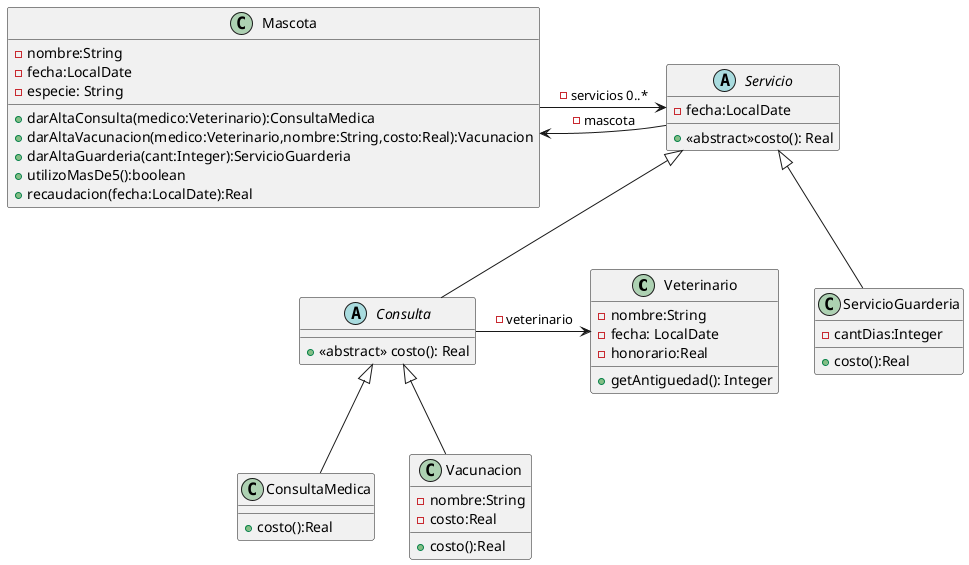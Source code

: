 @startuml
class Veterinario{
-nombre:String
-fecha: LocalDate
-honorario:Real
+getAntiguedad(): Integer
}

class Mascota{
-nombre:String
-fecha:LocalDate
-especie: String
+darAltaConsulta(medico:Veterinario):ConsultaMedica
+darAltaVacunacion(medico:Veterinario,nombre:String,costo:Real):Vacunacion
+darAltaGuarderia(cant:Integer):ServicioGuarderia
+utilizoMasDe5():boolean
+recaudacion(fecha:LocalDate):Real
}
Mascota -> Servicio : -servicios 0..*

abstract Servicio{
-fecha:LocalDate
+<<abstract>>costo(): Real

}
Servicio -> Mascota : -mascota
class ServicioGuarderia extends Servicio{
-cantDias:Integer
+costo():Real
}


abstract Consulta extends Servicio{
+<<abstract>> costo(): Real
}
Consulta -> Veterinario : -veterinario

class ConsultaMedica extends Consulta{
+costo():Real
} 
class Vacunacion extends Consulta{
-nombre:String
-costo:Real
+costo():Real
}
@enduml
